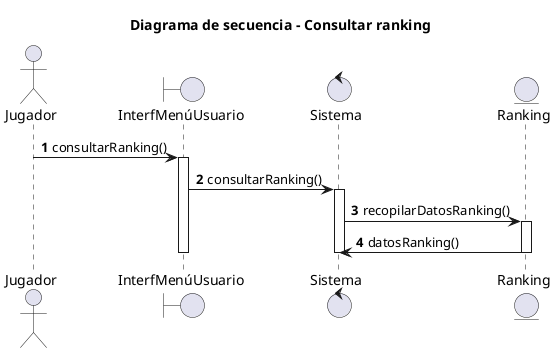 @startuml
title Diagrama de secuencia - Consultar ranking
autonumber
actor Jugador
boundary InterfMenúUsuario
control Sistema
entity Ranking

Jugador -> InterfMenúUsuario : consultarRanking()
activate InterfMenúUsuario
InterfMenúUsuario -> Sistema : consultarRanking()
activate Sistema
Sistema -> Ranking : recopilarDatosRanking()
activate Ranking
Ranking -> Sistema : datosRanking()
deactivate Ranking
deactivate Sistema
deactivate InterfMenúUsuario

@enduml